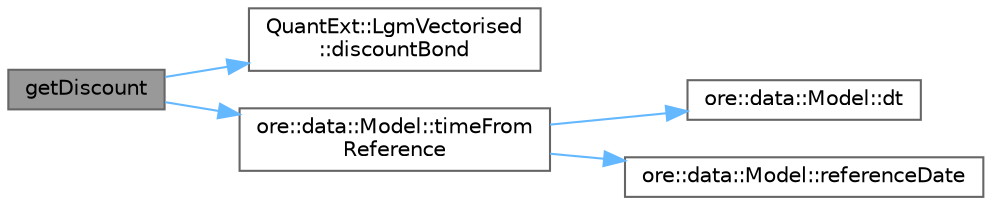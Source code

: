 digraph "getDiscount"
{
 // INTERACTIVE_SVG=YES
 // LATEX_PDF_SIZE
  bgcolor="transparent";
  edge [fontname=Helvetica,fontsize=10,labelfontname=Helvetica,labelfontsize=10];
  node [fontname=Helvetica,fontsize=10,shape=box,height=0.2,width=0.4];
  rankdir="LR";
  Node1 [label="getDiscount",height=0.2,width=0.4,color="gray40", fillcolor="grey60", style="filled", fontcolor="black",tooltip=" "];
  Node1 -> Node2 [color="steelblue1",style="solid"];
  Node2 [label="QuantExt::LgmVectorised\l::discountBond",height=0.2,width=0.4,color="grey40", fillcolor="white", style="filled",URL="C:/dev/ORE/documentation/QuantExt/doc/quantext.tag$class_quant_ext_1_1_lgm_vectorised.html#a15fad90a72085470b1ed2e93a9f23b2d",tooltip=" "];
  Node1 -> Node3 [color="steelblue1",style="solid"];
  Node3 [label="ore::data::Model::timeFrom\lReference",height=0.2,width=0.4,color="grey40", fillcolor="white", style="filled",URL="$classore_1_1data_1_1_model.html#a6fead1da49affdddae755f95d693c4f3",tooltip=" "];
  Node3 -> Node4 [color="steelblue1",style="solid"];
  Node4 [label="ore::data::Model::dt",height=0.2,width=0.4,color="grey40", fillcolor="white", style="filled",URL="$classore_1_1data_1_1_model.html#a03ae29747e458dc27b32188899fdbf7a",tooltip=" "];
  Node3 -> Node5 [color="steelblue1",style="solid"];
  Node5 [label="ore::data::Model::referenceDate",height=0.2,width=0.4,color="grey40", fillcolor="white", style="filled",URL="$classore_1_1data_1_1_model.html#a06843bb9dcd2cb5e4ef8185cc5fe57c9",tooltip=" "];
}
